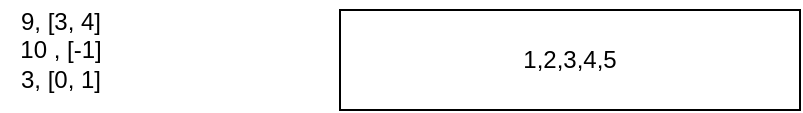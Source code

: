 <mxfile version="13.7.9" type="github">
  <diagram id="4l7mktJQJrNRS395nhiL" name="Page-1">
    <mxGraphModel dx="813" dy="421" grid="1" gridSize="10" guides="1" tooltips="1" connect="1" arrows="1" fold="1" page="1" pageScale="1" pageWidth="850" pageHeight="1100" math="0" shadow="0">
      <root>
        <mxCell id="0" />
        <mxCell id="1" parent="0" />
        <mxCell id="mKJvi506JzCdTEw2615_-1" value="1,2,3,4,5" style="rounded=0;whiteSpace=wrap;html=1;" vertex="1" parent="1">
          <mxGeometry x="300" y="90" width="230" height="50" as="geometry" />
        </mxCell>
        <mxCell id="mKJvi506JzCdTEw2615_-2" value="9, [3, 4]&lt;br&gt;10 , [-1]&lt;br&gt;3, [0, 1]" style="text;html=1;align=center;verticalAlign=middle;resizable=0;points=[];autosize=1;" vertex="1" parent="1">
          <mxGeometry x="130" y="85" width="60" height="50" as="geometry" />
        </mxCell>
      </root>
    </mxGraphModel>
  </diagram>
</mxfile>
